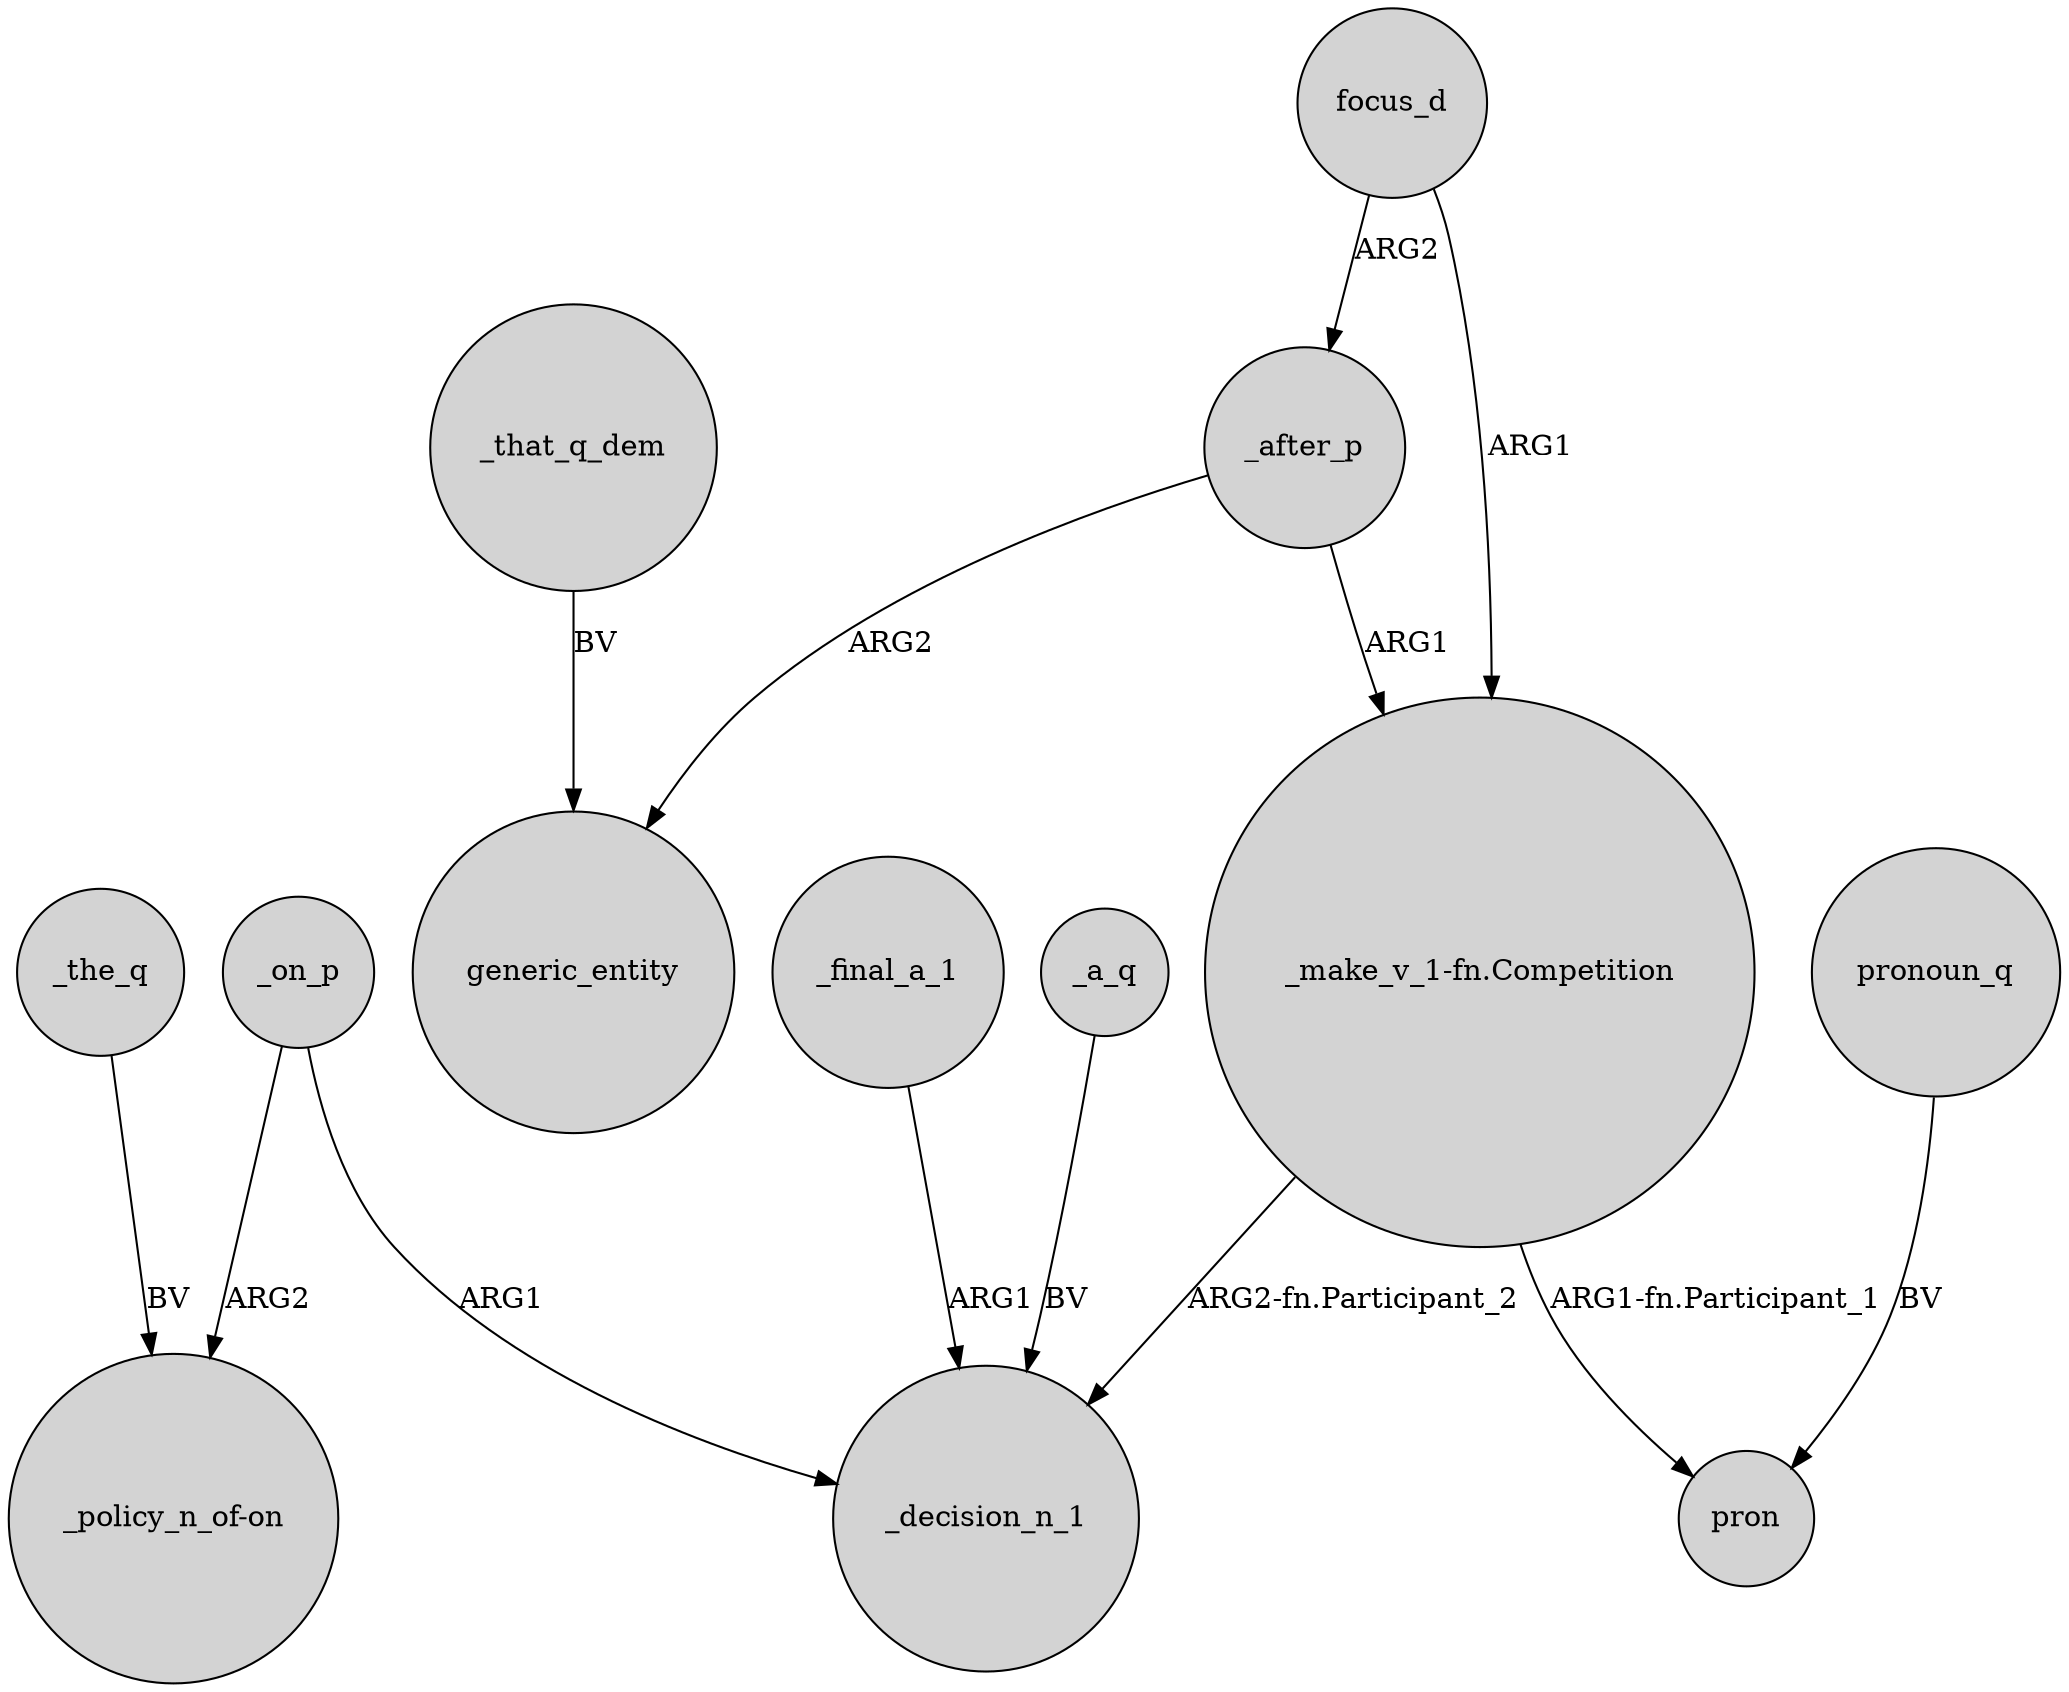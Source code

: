 digraph {
	node [shape=circle style=filled]
	_on_p -> "_policy_n_of-on" [label=ARG2]
	_after_p -> "_make_v_1-fn.Competition" [label=ARG1]
	_final_a_1 -> _decision_n_1 [label=ARG1]
	_after_p -> generic_entity [label=ARG2]
	"_make_v_1-fn.Competition" -> pron [label="ARG1-fn.Participant_1"]
	_the_q -> "_policy_n_of-on" [label=BV]
	focus_d -> "_make_v_1-fn.Competition" [label=ARG1]
	_that_q_dem -> generic_entity [label=BV]
	_a_q -> _decision_n_1 [label=BV]
	_on_p -> _decision_n_1 [label=ARG1]
	focus_d -> _after_p [label=ARG2]
	pronoun_q -> pron [label=BV]
	"_make_v_1-fn.Competition" -> _decision_n_1 [label="ARG2-fn.Participant_2"]
}
